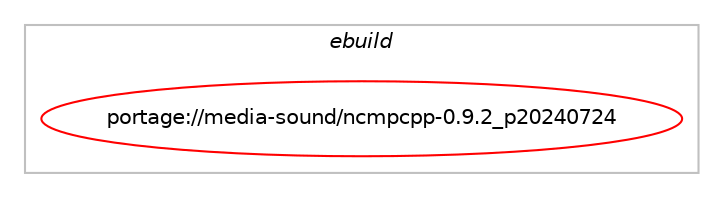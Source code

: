 digraph prolog {

# *************
# Graph options
# *************

newrank=true;
concentrate=true;
compound=true;
graph [rankdir=LR,fontname=Helvetica,fontsize=10,ranksep=1.5];#, ranksep=2.5, nodesep=0.2];
edge  [arrowhead=vee];
node  [fontname=Helvetica,fontsize=10];

# **********
# The ebuild
# **********

subgraph cluster_leftcol {
color=gray;
label=<<i>ebuild</i>>;
id [label="portage://media-sound/ncmpcpp-0.9.2_p20240724", color=red, width=4, href="../media-sound/ncmpcpp-0.9.2_p20240724.svg"];
}

# ****************
# The dependencies
# ****************

subgraph cluster_midcol {
color=gray;
label=<<i>dependencies</i>>;
subgraph cluster_compile {
fillcolor="#eeeeee";
style=filled;
label=<<i>compile</i>>;
# *** BEGIN UNKNOWN DEPENDENCY TYPE (TODO) ***
# id -> equal(use_conditional_group(positive,taglib,portage://media-sound/ncmpcpp-0.9.2_p20240724,[package_dependency(portage://media-sound/ncmpcpp-0.9.2_p20240724,install,no,media-libs,taglib,none,[,,],[],[])]))
# *** END UNKNOWN DEPENDENCY TYPE (TODO) ***

# *** BEGIN UNKNOWN DEPENDENCY TYPE (TODO) ***
# id -> equal(use_conditional_group(positive,visualizer,portage://media-sound/ncmpcpp-0.9.2_p20240724,[package_dependency(portage://media-sound/ncmpcpp-0.9.2_p20240724,install,no,sci-libs,fftw,none,[,,],[slot(3.0),equal],[])]))
# *** END UNKNOWN DEPENDENCY TYPE (TODO) ***

# *** BEGIN UNKNOWN DEPENDENCY TYPE (TODO) ***
# id -> equal(package_dependency(portage://media-sound/ncmpcpp-0.9.2_p20240724,install,no,dev-libs,boost,none,[,,],any_same_slot,[use(enable(icu),none),use(enable(nls),none)]))
# *** END UNKNOWN DEPENDENCY TYPE (TODO) ***

# *** BEGIN UNKNOWN DEPENDENCY TYPE (TODO) ***
# id -> equal(package_dependency(portage://media-sound/ncmpcpp-0.9.2_p20240724,install,no,dev-libs,icu,none,[,,],any_same_slot,[]))
# *** END UNKNOWN DEPENDENCY TYPE (TODO) ***

# *** BEGIN UNKNOWN DEPENDENCY TYPE (TODO) ***
# id -> equal(package_dependency(portage://media-sound/ncmpcpp-0.9.2_p20240724,install,no,media-libs,libmpdclient,greaterequal,[2.1,,,2.1],[],[]))
# *** END UNKNOWN DEPENDENCY TYPE (TODO) ***

# *** BEGIN UNKNOWN DEPENDENCY TYPE (TODO) ***
# id -> equal(package_dependency(portage://media-sound/ncmpcpp-0.9.2_p20240724,install,no,net-misc,curl,none,[,,],[],[]))
# *** END UNKNOWN DEPENDENCY TYPE (TODO) ***

# *** BEGIN UNKNOWN DEPENDENCY TYPE (TODO) ***
# id -> equal(package_dependency(portage://media-sound/ncmpcpp-0.9.2_p20240724,install,no,sys-libs,ncurses,none,[,,],any_same_slot,[use(enable(unicode),positive)]))
# *** END UNKNOWN DEPENDENCY TYPE (TODO) ***

# *** BEGIN UNKNOWN DEPENDENCY TYPE (TODO) ***
# id -> equal(package_dependency(portage://media-sound/ncmpcpp-0.9.2_p20240724,install,no,sys-libs,readline,none,[,,],any_same_slot,[]))
# *** END UNKNOWN DEPENDENCY TYPE (TODO) ***

}
subgraph cluster_compileandrun {
fillcolor="#eeeeee";
style=filled;
label=<<i>compile and run</i>>;
}
subgraph cluster_run {
fillcolor="#eeeeee";
style=filled;
label=<<i>run</i>>;
# *** BEGIN UNKNOWN DEPENDENCY TYPE (TODO) ***
# id -> equal(use_conditional_group(positive,taglib,portage://media-sound/ncmpcpp-0.9.2_p20240724,[package_dependency(portage://media-sound/ncmpcpp-0.9.2_p20240724,run,no,media-libs,taglib,none,[,,],[],[])]))
# *** END UNKNOWN DEPENDENCY TYPE (TODO) ***

# *** BEGIN UNKNOWN DEPENDENCY TYPE (TODO) ***
# id -> equal(use_conditional_group(positive,visualizer,portage://media-sound/ncmpcpp-0.9.2_p20240724,[package_dependency(portage://media-sound/ncmpcpp-0.9.2_p20240724,run,no,sci-libs,fftw,none,[,,],[slot(3.0),equal],[])]))
# *** END UNKNOWN DEPENDENCY TYPE (TODO) ***

# *** BEGIN UNKNOWN DEPENDENCY TYPE (TODO) ***
# id -> equal(package_dependency(portage://media-sound/ncmpcpp-0.9.2_p20240724,run,no,dev-libs,boost,none,[,,],any_same_slot,[use(enable(icu),none),use(enable(nls),none)]))
# *** END UNKNOWN DEPENDENCY TYPE (TODO) ***

# *** BEGIN UNKNOWN DEPENDENCY TYPE (TODO) ***
# id -> equal(package_dependency(portage://media-sound/ncmpcpp-0.9.2_p20240724,run,no,dev-libs,icu,none,[,,],any_same_slot,[]))
# *** END UNKNOWN DEPENDENCY TYPE (TODO) ***

# *** BEGIN UNKNOWN DEPENDENCY TYPE (TODO) ***
# id -> equal(package_dependency(portage://media-sound/ncmpcpp-0.9.2_p20240724,run,no,media-libs,libmpdclient,greaterequal,[2.1,,,2.1],[],[]))
# *** END UNKNOWN DEPENDENCY TYPE (TODO) ***

# *** BEGIN UNKNOWN DEPENDENCY TYPE (TODO) ***
# id -> equal(package_dependency(portage://media-sound/ncmpcpp-0.9.2_p20240724,run,no,net-misc,curl,none,[,,],[],[]))
# *** END UNKNOWN DEPENDENCY TYPE (TODO) ***

# *** BEGIN UNKNOWN DEPENDENCY TYPE (TODO) ***
# id -> equal(package_dependency(portage://media-sound/ncmpcpp-0.9.2_p20240724,run,no,sys-libs,ncurses,none,[,,],any_same_slot,[use(enable(unicode),positive)]))
# *** END UNKNOWN DEPENDENCY TYPE (TODO) ***

# *** BEGIN UNKNOWN DEPENDENCY TYPE (TODO) ***
# id -> equal(package_dependency(portage://media-sound/ncmpcpp-0.9.2_p20240724,run,no,sys-libs,readline,none,[,,],any_same_slot,[]))
# *** END UNKNOWN DEPENDENCY TYPE (TODO) ***

}
}

# **************
# The candidates
# **************

subgraph cluster_choices {
rank=same;
color=gray;
label=<<i>candidates</i>>;

}

}
